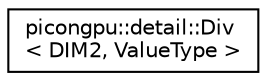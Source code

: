digraph "Graphical Class Hierarchy"
{
 // LATEX_PDF_SIZE
  edge [fontname="Helvetica",fontsize="10",labelfontname="Helvetica",labelfontsize="10"];
  node [fontname="Helvetica",fontsize="10",shape=record];
  rankdir="LR";
  Node0 [label="picongpu::detail::Div\l\< DIM2, ValueType \>",height=0.2,width=0.4,color="black", fillcolor="white", style="filled",URL="$structpicongpu_1_1detail_1_1_div_3_01_d_i_m2_00_01_value_type_01_4.html",tooltip=" "];
}
